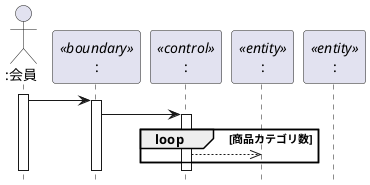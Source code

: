 @startuml
hide footbox
Actor ":会員" as user
participant ":" as boundary <<boundary>>
participant ":" as control <<control>>
participant ":" as entity1 <<entity>>
participant ":" as entity2 <<entity>>
activate user
user -> boundary
activate boundary
boundary -> control
activate control
loop 商品カテゴリ数
control -->> entity1
end loop
















@enduml